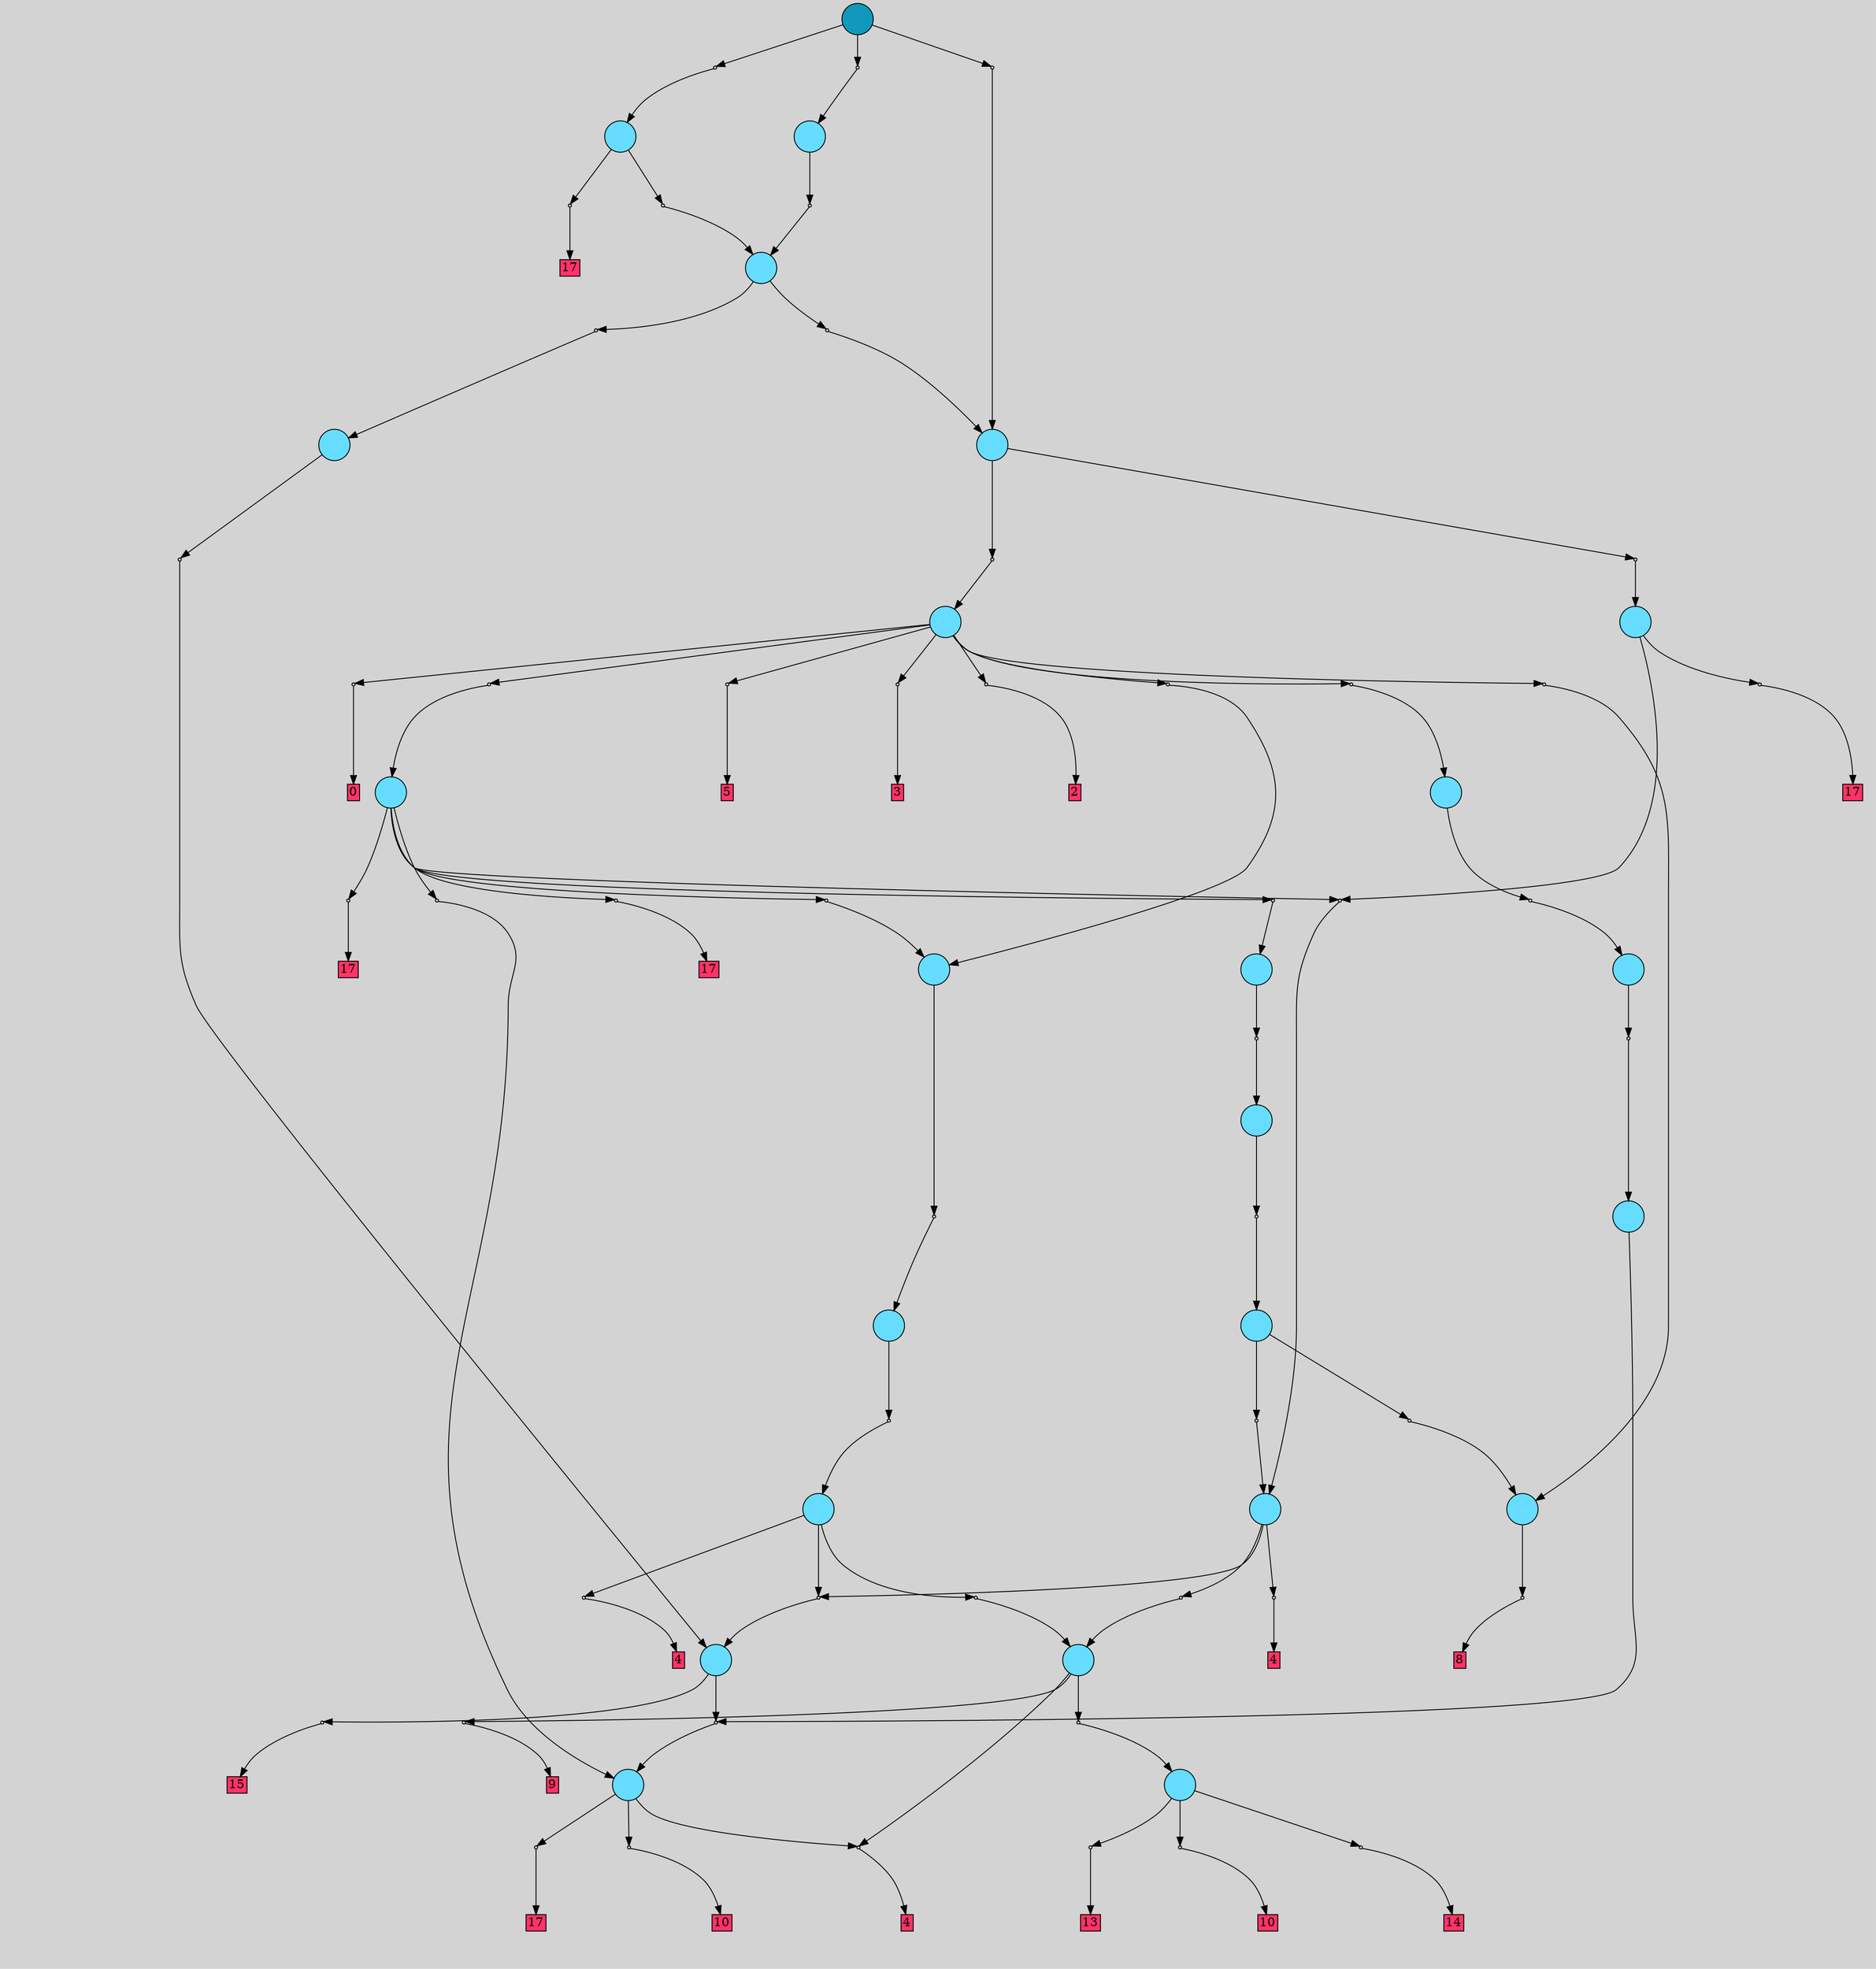 digraph{
	graph[pad = "0.212, 0.055" bgcolor = lightgray]
	node[shape=circle style = filled label = ""]
		T0 [fillcolor="#66ddff"]
		T1 [fillcolor="#66ddff"]
		T2 [fillcolor="#66ddff"]
		T3 [fillcolor="#66ddff"]
		T4 [fillcolor="#66ddff"]
		T5 [fillcolor="#66ddff"]
		T6 [fillcolor="#66ddff"]
		T7 [fillcolor="#66ddff"]
		T8 [fillcolor="#66ddff"]
		T9 [fillcolor="#66ddff"]
		T10 [fillcolor="#66ddff"]
		T11 [fillcolor="#66ddff"]
		T12 [fillcolor="#66ddff"]
		T13 [fillcolor="#66ddff"]
		T14 [fillcolor="#66ddff"]
		T15 [fillcolor="#66ddff"]
		T16 [fillcolor="#66ddff"]
		T17 [fillcolor="#66ddff"]
		T18 [fillcolor="#66ddff"]
		T19 [fillcolor="#66ddff"]
		T20 [fillcolor="#66ddff"]
		T21 [fillcolor="#66ddff"]
		T22 [fillcolor="#66ddff"]
		T23 [fillcolor="#1199bb"]
		P0 [fillcolor="#cccccc" shape=point] //
		I0 [shape=box style=invis label="0|1&1|104#1|1166&#92;n3|4&0|121#1|449&#92;n0|0&0|1276#1|143&#92;n"]
		P0 -> I0[style=invis]
		A0 [fillcolor="#ff3366" shape=box margin=0.03 width=0 height=0 label="13"]
		T0 -> P0 -> A0
		P1 [fillcolor="#cccccc" shape=point] //
		I1 [shape=box style=invis label="3|0&1|975#1|510&#92;n"]
		P1 -> I1[style=invis]
		A1 [fillcolor="#ff3366" shape=box margin=0.03 width=0 height=0 label="10"]
		T0 -> P1 -> A1
		P2 [fillcolor="#cccccc" shape=point] //
		I2 [shape=box style=invis label="4|0&1|1105#1|787&#92;n"]
		P2 -> I2[style=invis]
		A2 [fillcolor="#ff3366" shape=box margin=0.03 width=0 height=0 label="14"]
		T0 -> P2 -> A2
		P3 [fillcolor="#cccccc" shape=point] //
		I3 [shape=box style=invis label="6|0&1|209#1|139&#92;n"]
		P3 -> I3[style=invis]
		A3 [fillcolor="#ff3366" shape=box margin=0.03 width=0 height=0 label="8"]
		T1 -> P3 -> A3
		P4 [fillcolor="#cccccc" shape=point] //
		I4 [shape=box style=invis label="7|6&1|500#0|558&#92;n5|5&0|134#0|1319&#92;n4|1&1|93#0|429&#92;n2|0&1|592#0|57&#92;n"]
		P4 -> I4[style=invis]
		A4 [fillcolor="#ff3366" shape=box margin=0.03 width=0 height=0 label="17"]
		T2 -> P4 -> A4
		P5 [fillcolor="#cccccc" shape=point] //
		I5 [shape=box style=invis label="1|0&1|235#1|1081&#92;n"]
		P5 -> I5[style=invis]
		A5 [fillcolor="#ff3366" shape=box margin=0.03 width=0 height=0 label="4"]
		T2 -> P5 -> A5
		P6 [fillcolor="#cccccc" shape=point] //
		I6 [shape=box style=invis label="7|7&1|1330#1|915&#92;n0|3&1|539#0|39&#92;n1|3&0|155#1|885&#92;n3|0&1|975#1|510&#92;n4|2&1|580#0|184&#92;n2|0&0|34#0|595&#92;n"]
		P6 -> I6[style=invis]
		A6 [fillcolor="#ff3366" shape=box margin=0.03 width=0 height=0 label="10"]
		T2 -> P6 -> A6
		P7 [fillcolor="#cccccc" shape=point] //
		I7 [shape=box style=invis label="5|4&1|354#1|285&#92;n0|7&1|296#0|28&#92;n0|1&1|644#0|1175&#92;n4|0&0|1129#1|1321&#92;n"]
		P7 -> I7[style=invis]
		T3 -> P7 -> T0
		P8 [fillcolor="#cccccc" shape=point] //
		I8 [shape=box style=invis label="1|0&1|1046#1|205&#92;n"]
		P8 -> I8[style=invis]
		A7 [fillcolor="#ff3366" shape=box margin=0.03 width=0 height=0 label="9"]
		T3 -> P8 -> A7
		T3 -> P5
		P9 [fillcolor="#cccccc" shape=point] //
		I9 [shape=box style=invis label="7|0&1|626#0|983&#92;n"]
		P9 -> I9[style=invis]
		T4 -> P9 -> T2
		P10 [fillcolor="#cccccc" shape=point] //
		I10 [shape=box style=invis label="7|0&1|10#1|261&#92;n"]
		P10 -> I10[style=invis]
		A8 [fillcolor="#ff3366" shape=box margin=0.03 width=0 height=0 label="15"]
		T4 -> P10 -> A8
		T5 -> P9
		P11 [fillcolor="#cccccc" shape=point] //
		I11 [shape=box style=invis label="2|4&1|1096#1|475&#92;n0|7&1|296#0|28&#92;n0|1&1|644#0|1175&#92;n4|0&0|1129#1|1327&#92;n"]
		P11 -> I11[style=invis]
		T6 -> P11 -> T4
		P12 [fillcolor="#cccccc" shape=point] //
		I12 [shape=box style=invis label="1|0&1|1205#1|1081&#92;n4|0&0|640#1|1165&#92;n"]
		P12 -> I12[style=invis]
		A9 [fillcolor="#ff3366" shape=box margin=0.03 width=0 height=0 label="4"]
		T6 -> P12 -> A9
		P13 [fillcolor="#cccccc" shape=point] //
		I13 [shape=box style=invis label="7|1&1|1051#0|410&#92;n0|0&0|425#1|311&#92;n2|0&0|1000#1|1291&#92;n"]
		P13 -> I13[style=invis]
		T6 -> P13 -> T3
		T7 -> P11
		P14 [fillcolor="#cccccc" shape=point] //
		I14 [shape=box style=invis label="7|1&1|1051#0|410&#92;n0|0&0|425#1|311&#92;n2|0&0|1000#1|1291&#92;n"]
		P14 -> I14[style=invis]
		T7 -> P14 -> T3
		P15 [fillcolor="#cccccc" shape=point] //
		I15 [shape=box style=invis label="1|0&1|1205#1|1081&#92;n4|0&0|640#1|1165&#92;n"]
		P15 -> I15[style=invis]
		A10 [fillcolor="#ff3366" shape=box margin=0.03 width=0 height=0 label="4"]
		T7 -> P15 -> A10
		P16 [fillcolor="#cccccc" shape=point] //
		I16 [shape=box style=invis label="3|4&1|1055#1|280&#92;n0|7&1|296#0|28&#92;n0|1&1|644#0|1175&#92;n4|0&0|1129#1|1327&#92;n"]
		P16 -> I16[style=invis]
		T8 -> P16 -> T4
		P17 [fillcolor="#cccccc" shape=point] //
		I17 [shape=box style=invis label="6|1&0|869#0|1046&#92;n2|1&1|98#0|345&#92;n4|5&1|257#0|833&#92;n5|1&1|321#0|275&#92;n7|4&0|781#0|1119&#92;n0|5&0|1188#0|185&#92;n5|1&1|1186#0|425&#92;n1|0&0|1025#0|1341&#92;n"]
		P17 -> I17[style=invis]
		T9 -> P17 -> T6
		P18 [fillcolor="#cccccc" shape=point] //
		I18 [shape=box style=invis label="7|0&1|67#0|983&#92;n"]
		P18 -> I18[style=invis]
		T10 -> P18 -> T5
		P19 [fillcolor="#cccccc" shape=point] //
		I19 [shape=box style=invis label="7|0&1|67#0|983&#92;n"]
		P19 -> I19[style=invis]
		T11 -> P19 -> T9
		P20 [fillcolor="#cccccc" shape=point] //
		I20 [shape=box style=invis label="4|1&1|232#1|207&#92;n6|7&1|1293#0|316&#92;n3|0&0|793#0|159&#92;n"]
		P20 -> I20[style=invis]
		T12 -> P20 -> T10
		P21 [fillcolor="#cccccc" shape=point] //
		I21 [shape=box style=invis label="3|7&0|1122#1|92&#92;n2|1&1|115#1|236&#92;n1|2&1|75#0|199&#92;n0|3&0|778#0|121&#92;n2|0&1|793#0|1163&#92;n"]
		P21 -> I21[style=invis]
		T13 -> P21 -> T1
		P22 [fillcolor="#cccccc" shape=point] //
		I22 [shape=box style=invis label="7|0&1|801#0|445&#92;n"]
		P22 -> I22[style=invis]
		T13 -> P22 -> T7
		P23 [fillcolor="#cccccc" shape=point] //
		I23 [shape=box style=invis label="6|1&0|869#0|1046&#92;n2|1&1|98#0|345&#92;n0|5&1|257#0|833&#92;n7|4&0|781#0|1119&#92;n7|3&1|538#0|575&#92;n0|1&1|673#0|435&#92;n0|5&0|1188#0|185&#92;n5|1&1|696#0|425&#92;n1|0&0|1025#0|1341&#92;n"]
		P23 -> I23[style=invis]
		T14 -> P23 -> T13
		P24 [fillcolor="#cccccc" shape=point] //
		I24 [shape=box style=invis label="0|0&1|702#1|1242&#92;n1|4&1|710#0|200&#92;n2|7&1|1085#1|788&#92;n1|5&0|1199#0|44&#92;n7|6&0|1085#1|274&#92;n2|7&0|1270#1|721&#92;n1|0&0|1327#1|165&#92;n"]
		P24 -> I24[style=invis]
		T15 -> P24 -> T14
		P25 [fillcolor="#cccccc" shape=point] //
		I25 [shape=box style=invis label="7|0&1|801#0|445&#92;n"]
		P25 -> I25[style=invis]
		T16 -> P25 -> T7
		P26 [fillcolor="#cccccc" shape=point] //
		I26 [shape=box style=invis label="7|0&1|452#1|429&#92;n"]
		P26 -> I26[style=invis]
		T16 -> P26 -> T11
		P27 [fillcolor="#cccccc" shape=point] //
		I27 [shape=box style=invis label="7|0&1|626#0|983&#92;n"]
		P27 -> I27[style=invis]
		T16 -> P27 -> T2
		P28 [fillcolor="#cccccc" shape=point] //
		I28 [shape=box style=invis label="7|3&1|251#0|927&#92;n0|0&0|1211#1|824&#92;n"]
		P28 -> I28[style=invis]
		A11 [fillcolor="#ff3366" shape=box margin=0.03 width=0 height=0 label="17"]
		T16 -> P28 -> A11
		P29 [fillcolor="#cccccc" shape=point] //
		I29 [shape=box style=invis label="2|1&1|115#1|236&#92;n1|7&0|765#1|81&#92;n1|2&1|75#0|199&#92;n0|3&0|778#0|121&#92;n2|0&1|793#0|1163&#92;n"]
		P29 -> I29[style=invis]
		T16 -> P29 -> T15
		P30 [fillcolor="#cccccc" shape=point] //
		I30 [shape=box style=invis label="4|1&1|93#0|429&#92;n2|0&1|592#0|57&#92;n"]
		P30 -> I30[style=invis]
		A12 [fillcolor="#ff3366" shape=box margin=0.03 width=0 height=0 label="17"]
		T16 -> P30 -> A12
		T17 -> P25
		P31 [fillcolor="#cccccc" shape=point] //
		I31 [shape=box style=invis label="7|6&1|500#0|558&#92;n5|5&0|134#0|1319&#92;n4|1&1|93#0|429&#92;n2|0&1|592#0|57&#92;n"]
		P31 -> I31[style=invis]
		A13 [fillcolor="#ff3366" shape=box margin=0.03 width=0 height=0 label="17"]
		T17 -> P31 -> A13
		P32 [fillcolor="#cccccc" shape=point] //
		I32 [shape=box style=invis label="6|3&1|639#1|933&#92;n5|6&1|179#1|261&#92;n4|0&1|1002#0|547&#92;n1|3&0|1230#0|616&#92;n7|2&1|543#0|1200&#92;n3|2&0|899#0|1082&#92;n2|0&0|34#0|595&#92;n"]
		P32 -> I32[style=invis]
		A14 [fillcolor="#ff3366" shape=box margin=0.03 width=0 height=0 label="5"]
		T18 -> P32 -> A14
		P33 [fillcolor="#cccccc" shape=point] //
		I33 [shape=box style=invis label="1|0&1|678#1|569&#92;n"]
		P33 -> I33[style=invis]
		A15 [fillcolor="#ff3366" shape=box margin=0.03 width=0 height=0 label="3"]
		T18 -> P33 -> A15
		P34 [fillcolor="#cccccc" shape=point] //
		I34 [shape=box style=invis label="4|3&1|359#1|673&#92;n2|0&1|793#0|1163&#92;n"]
		P34 -> I34[style=invis]
		A16 [fillcolor="#ff3366" shape=box margin=0.03 width=0 height=0 label="2"]
		T18 -> P34 -> A16
		P35 [fillcolor="#cccccc" shape=point] //
		I35 [shape=box style=invis label="5|5&1|1152#0|1071&#92;n3|2&0|677#1|200&#92;n1|0&1|165#0|202&#92;n"]
		P35 -> I35[style=invis]
		T18 -> P35 -> T11
		P36 [fillcolor="#cccccc" shape=point] //
		I36 [shape=box style=invis label="6|1&1|990#1|877&#92;n2|0&1|592#0|57&#92;n"]
		P36 -> I36[style=invis]
		T18 -> P36 -> T12
		P37 [fillcolor="#cccccc" shape=point] //
		I37 [shape=box style=invis label="7|0&1|524#0|352&#92;n0|0&0|400#1|238&#92;n"]
		P37 -> I37[style=invis]
		A17 [fillcolor="#ff3366" shape=box margin=0.03 width=0 height=0 label="0"]
		T18 -> P37 -> A17
		P38 [fillcolor="#cccccc" shape=point] //
		I38 [shape=box style=invis label="1|3&1|577#1|572&#92;n2|0&1|793#0|1163&#92;n"]
		P38 -> I38[style=invis]
		T18 -> P38 -> T1
		P39 [fillcolor="#cccccc" shape=point] //
		I39 [shape=box style=invis label="5|0&1|192#0|23&#92;n3|3&1|545#0|136&#92;n1|6&0|1027#1|600&#92;n0|0&1|341#1|846&#92;n3|5&0|214#1|471&#92;n6|2&0|1320#1|614&#92;n0|1&1|486#0|45&#92;n2|6&1|941#0|50&#92;n0|1&1|639#0|105&#92;n2|1&0|401#0|166&#92;n2|0&0|1145#0|546&#92;n"]
		P39 -> I39[style=invis]
		T18 -> P39 -> T16
		P40 [fillcolor="#cccccc" shape=point] //
		I40 [shape=box style=invis label="4|3&1|985#1|931&#92;n7|6&0|715#1|17&#92;n7|0&0|510#1|48&#92;n"]
		P40 -> I40[style=invis]
		T19 -> P40 -> T18
		P41 [fillcolor="#cccccc" shape=point] //
		I41 [shape=box style=invis label="7|5&1|338#0|1198&#92;n0|5&0|853#1|809&#92;n7|2&0|1061#0|152&#92;n0|0&0|490#1|800&#92;n"]
		P41 -> I41[style=invis]
		T19 -> P41 -> T17
		P42 [fillcolor="#cccccc" shape=point] //
		I42 [shape=box style=invis label="0|2&1|724#1|919&#92;n6|0&1|790#1|1059&#92;n0|6&0|8#1|258&#92;n4|0&0|334#0|1200&#92;n0|5&0|218#0|1128&#92;n7|4&0|581#0|1278&#92;n3|5&1|767#0|1056&#92;n3|3&1|1163#0|85&#92;n7|4&0|428#1|1293&#92;n4|7&0|11#1|846&#92;n5|2&0|1031#0|359&#92;n1|0&0|42#0|1236&#92;n"]
		P42 -> I42[style=invis]
		T20 -> P42 -> T8
		P43 [fillcolor="#cccccc" shape=point] //
		I43 [shape=box style=invis label="6|1&1|393#1|458&#92;n7|5&1|135#1|1154&#92;n2|5&0|1213#1|915&#92;n0|3&0|757#0|609&#92;n7|0&0|995#0|419&#92;n"]
		P43 -> I43[style=invis]
		T20 -> P43 -> T19
		P44 [fillcolor="#cccccc" shape=point] //
		I44 [shape=box style=invis label="7|6&1|135#1|1154&#92;n3|6&0|14#0|1329&#92;n7|0&0|510#1|48&#92;n"]
		P44 -> I44[style=invis]
		T21 -> P44 -> T20
		P45 [fillcolor="#cccccc" shape=point] //
		I45 [shape=box style=invis label="7|2&1|435#0|1277&#92;n5|7&1|927#0|1206&#92;n0|3&0|674#0|823&#92;n7|0&0|995#0|419&#92;n"]
		P45 -> I45[style=invis]
		A18 [fillcolor="#ff3366" shape=box margin=0.03 width=0 height=0 label="17"]
		T21 -> P45 -> A18
		P46 [fillcolor="#cccccc" shape=point] //
		I46 [shape=box style=invis label="7|6&1|135#1|1154&#92;n3|6&0|14#0|1329&#92;n7|0&0|510#1|48&#92;n"]
		P46 -> I46[style=invis]
		T22 -> P46 -> T20
		P47 [fillcolor="#cccccc" shape=point] //
		I47 [shape=box style=invis label="3|6&1|14#0|1329&#92;n7|0&0|510#1|48&#92;n"]
		P47 -> I47[style=invis]
		T23 -> P47 -> T21
		P48 [fillcolor="#cccccc" shape=point] //
		I48 [shape=box style=invis label="7|6&1|460#0|55&#92;n7|0&0|206#0|310&#92;n"]
		P48 -> I48[style=invis]
		T23 -> P48 -> T22
		P49 [fillcolor="#cccccc" shape=point] //
		I49 [shape=box style=invis label="6|1&1|393#1|458&#92;n7|5&1|135#1|1154&#92;n2|5&0|1213#1|915&#92;n0|3&0|757#0|609&#92;n7|0&0|995#0|419&#92;n"]
		P49 -> I49[style=invis]
		T23 -> P49 -> T19
		{ rank= same T23 }
}
